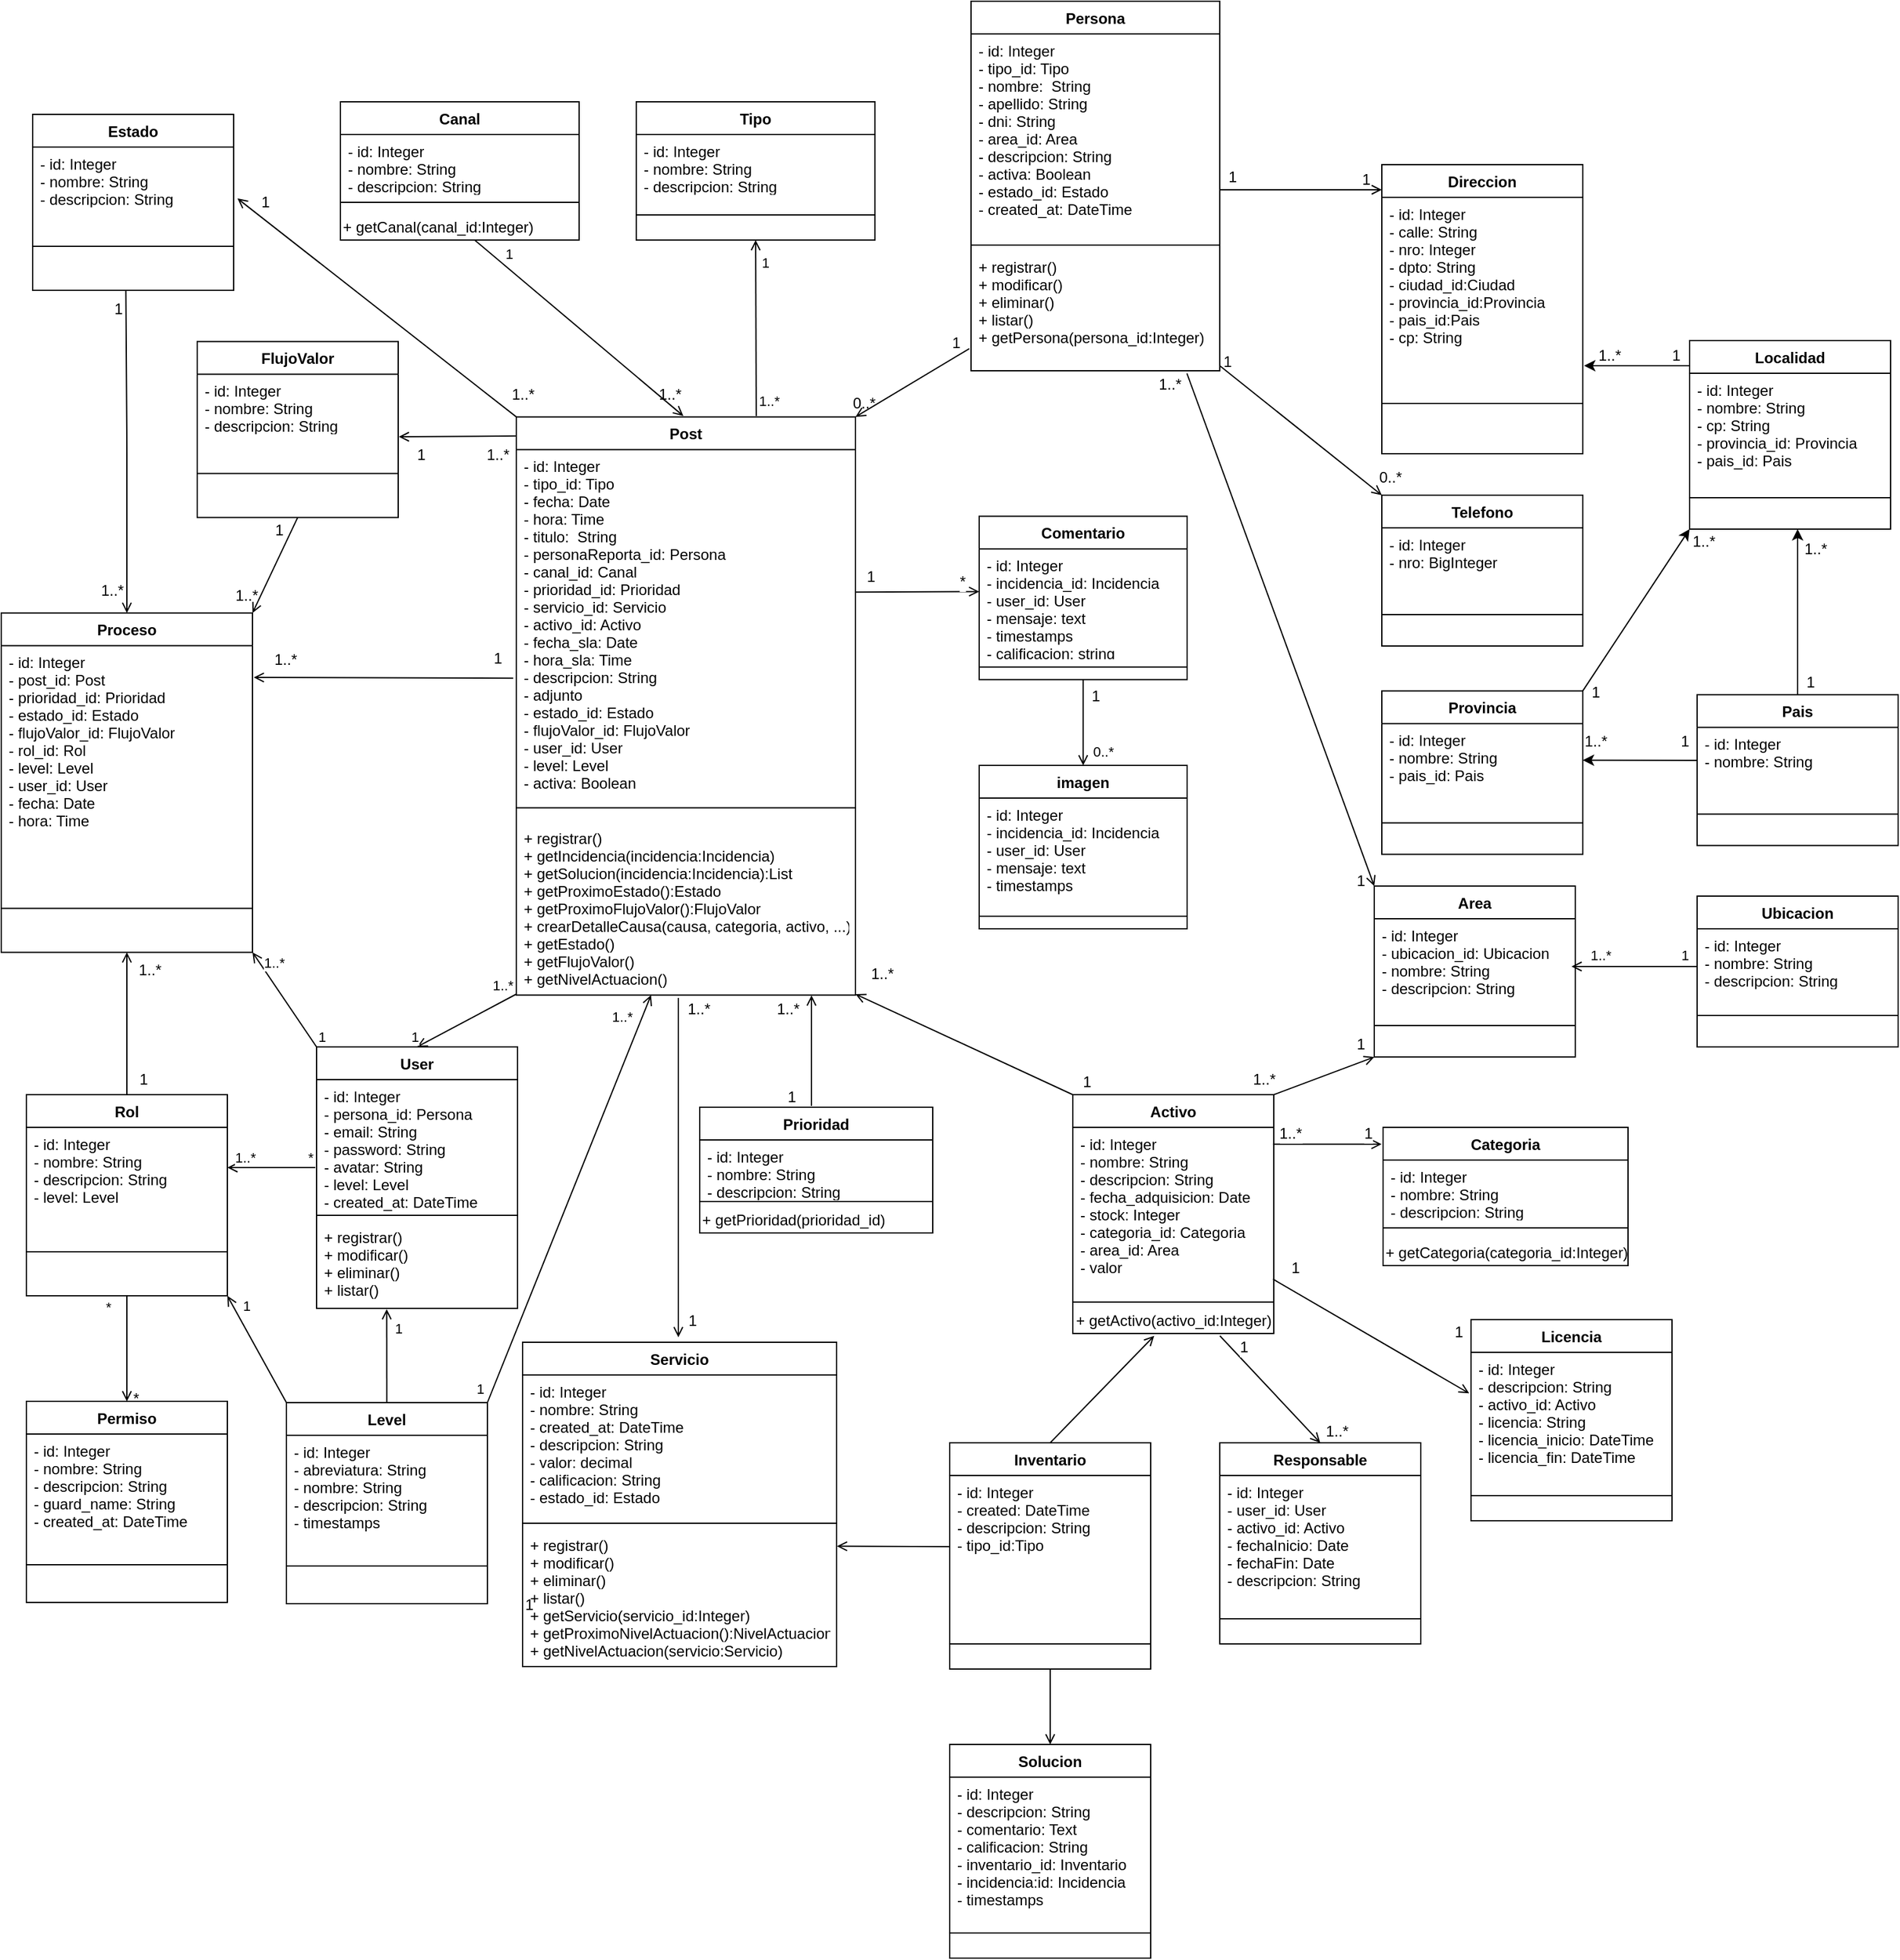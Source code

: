 <mxfile>
    <diagram id="J_rNDprV9xanQurE0vA5" name="DCD-01">
        <mxGraphModel dx="768" dy="5232" grid="1" gridSize="10" guides="1" tooltips="1" connect="1" arrows="1" fold="1" page="1" pageScale="1" pageWidth="827" pageHeight="1169" math="0" shadow="0">
            <root>
                <mxCell id="0"/>
                <mxCell id="1" parent="0"/>
                <mxCell id="97" style="edgeStyle=none;html=1;startArrow=none;startFill=0;endArrow=open;endFill=0;exitX=-0.009;exitY=0.664;exitDx=0;exitDy=0;exitPerimeter=0;" parent="1" source="LPq4KFlFzI5ye4v88Ysr-249" edge="1">
                    <mxGeometry relative="1" as="geometry">
                        <mxPoint x="446" y="-3217" as="sourcePoint"/>
                        <mxPoint x="211" y="-3212" as="targetPoint"/>
                    </mxGeometry>
                </mxCell>
                <mxCell id="268" style="edgeStyle=none;html=1;endArrow=open;endFill=0;" parent="1" edge="1">
                    <mxGeometry relative="1" as="geometry">
                        <mxPoint x="611" y="-3420" as="sourcePoint"/>
                        <mxPoint x="610.533" y="-3560" as="targetPoint"/>
                    </mxGeometry>
                </mxCell>
                <mxCell id="269" value="1" style="edgeLabel;html=1;align=center;verticalAlign=middle;resizable=0;points=[];" parent="268" vertex="1" connectable="0">
                    <mxGeometry x="0.684" y="-3" relative="1" as="geometry">
                        <mxPoint x="4" y="-4" as="offset"/>
                    </mxGeometry>
                </mxCell>
                <mxCell id="270" value="1..*" style="edgeLabel;html=1;align=center;verticalAlign=middle;resizable=0;points=[];" parent="268" vertex="1" connectable="0">
                    <mxGeometry x="-0.795" y="-1" relative="1" as="geometry">
                        <mxPoint x="9" y="2" as="offset"/>
                    </mxGeometry>
                </mxCell>
                <mxCell id="LPq4KFlFzI5ye4v88Ysr-248" value="Post" style="swimlane;fontStyle=1;align=center;verticalAlign=top;childLayout=stackLayout;horizontal=1;startSize=26;horizontalStack=0;resizeParent=1;resizeParentMax=0;resizeLast=0;collapsible=1;marginBottom=0;" parent="1" vertex="1">
                    <mxGeometry x="420" y="-3419.3" width="270" height="460" as="geometry"/>
                </mxCell>
                <mxCell id="LPq4KFlFzI5ye4v88Ysr-249" value="- id: Integer&#10;- tipo_id: Tipo&#10;- fecha: Date&#10;- hora: Time&#10;- titulo:  String&#10;- personaReporta_id: Persona&#10;- canal_id: Canal&#10;- prioridad_id: Prioridad&#10;- servicio_id: Servicio&#10;- activo_id: Activo&#10;- fecha_sla: Date&#10;- hora_sla: Time&#10;- descripcion: String&#10;- adjunto&#10;- estado_id: Estado&#10;- flujoValor_id: FlujoValor&#10;- user_id: User&#10;- level: Level&#10;- activa: Boolean&#10;&#10;&#10;." style="text;strokeColor=none;fillColor=none;align=left;verticalAlign=top;spacingLeft=4;spacingRight=4;overflow=hidden;rotatable=0;points=[[0,0.5],[1,0.5]];portConstraint=eastwest;" parent="LPq4KFlFzI5ye4v88Ysr-248" vertex="1">
                    <mxGeometry y="26" width="270" height="274" as="geometry"/>
                </mxCell>
                <mxCell id="LPq4KFlFzI5ye4v88Ysr-250" value="" style="line;strokeWidth=1;fillColor=none;align=left;verticalAlign=middle;spacingTop=-1;spacingLeft=3;spacingRight=3;rotatable=0;labelPosition=right;points=[];portConstraint=eastwest;" parent="LPq4KFlFzI5ye4v88Ysr-248" vertex="1">
                    <mxGeometry y="300" width="270" height="22" as="geometry"/>
                </mxCell>
                <mxCell id="LPq4KFlFzI5ye4v88Ysr-251" value="+ registrar()&#10;+ getIncidencia(incidencia:Incidencia)&#10;+ getSolucion(incidencia:Incidencia):List&#10;+ getProximoEstado():Estado&#10;+ getProximoFlujoValor():FlujoValor&#10;+ crearDetalleCausa(causa, categoria, activo, ...)&#10;+ getEstado()&#10;+ getFlujoValor()&#10;+ getNivelActuacion()" style="text;strokeColor=none;fillColor=none;align=left;verticalAlign=top;spacingLeft=4;spacingRight=4;overflow=hidden;rotatable=0;points=[[0,0.5],[1,0.5]];portConstraint=eastwest;" parent="LPq4KFlFzI5ye4v88Ysr-248" vertex="1">
                    <mxGeometry y="322" width="270" height="138" as="geometry"/>
                </mxCell>
                <mxCell id="LPq4KFlFzI5ye4v88Ysr-339" value="Persona" style="swimlane;fontStyle=1;align=center;verticalAlign=top;childLayout=stackLayout;horizontal=1;startSize=26;horizontalStack=0;resizeParent=1;resizeParentMax=0;resizeLast=0;collapsible=1;marginBottom=0;" parent="1" vertex="1">
                    <mxGeometry x="782" y="-3750" width="198" height="294" as="geometry"/>
                </mxCell>
                <mxCell id="LPq4KFlFzI5ye4v88Ysr-340" value="- id: Integer&#10;- tipo_id: Tipo&#10;- nombre:  String&#10;- apellido: String&#10;- dni: String&#10;- area_id: Area&#10;- descripcion: String&#10;- activa: Boolean&#10;- estado_id: Estado&#10;- created_at: DateTime&#10;" style="text;strokeColor=none;fillColor=none;align=left;verticalAlign=top;spacingLeft=4;spacingRight=4;overflow=hidden;rotatable=0;points=[[0,0.5],[1,0.5]];portConstraint=eastwest;" parent="LPq4KFlFzI5ye4v88Ysr-339" vertex="1">
                    <mxGeometry y="26" width="198" height="164" as="geometry"/>
                </mxCell>
                <mxCell id="LPq4KFlFzI5ye4v88Ysr-341" value="" style="line;strokeWidth=1;fillColor=none;align=left;verticalAlign=middle;spacingTop=-1;spacingLeft=3;spacingRight=3;rotatable=0;labelPosition=right;points=[];portConstraint=eastwest;" parent="LPq4KFlFzI5ye4v88Ysr-339" vertex="1">
                    <mxGeometry y="190" width="198" height="8" as="geometry"/>
                </mxCell>
                <mxCell id="LPq4KFlFzI5ye4v88Ysr-342" value="+ registrar()&#10;+ modificar()&#10;+ eliminar()&#10;+ listar()&#10;+ getPersona(persona_id:Integer)" style="text;strokeColor=none;fillColor=none;align=left;verticalAlign=top;spacingLeft=4;spacingRight=4;overflow=hidden;rotatable=0;points=[[0,0.5],[1,0.5]];portConstraint=eastwest;" parent="LPq4KFlFzI5ye4v88Ysr-339" vertex="1">
                    <mxGeometry y="198" width="198" height="96" as="geometry"/>
                </mxCell>
                <mxCell id="220" style="edgeStyle=none;html=1;entryX=1;entryY=1;entryDx=0;entryDy=0;exitX=0;exitY=0;exitDx=0;exitDy=0;endArrow=open;endFill=0;" parent="1" source="LPq4KFlFzI5ye4v88Ysr-344" target="43" edge="1">
                    <mxGeometry relative="1" as="geometry"/>
                </mxCell>
                <mxCell id="221" value="1..*" style="edgeLabel;html=1;align=center;verticalAlign=middle;resizable=0;points=[];" parent="220" vertex="1" connectable="0">
                    <mxGeometry x="0.78" y="-1" relative="1" as="geometry">
                        <mxPoint x="10" as="offset"/>
                    </mxGeometry>
                </mxCell>
                <mxCell id="222" value="1" style="edgeLabel;html=1;align=center;verticalAlign=middle;resizable=0;points=[];" parent="220" vertex="1" connectable="0">
                    <mxGeometry x="-0.786" relative="1" as="geometry">
                        <mxPoint x="9" as="offset"/>
                    </mxGeometry>
                </mxCell>
                <mxCell id="LPq4KFlFzI5ye4v88Ysr-344" value="User" style="swimlane;fontStyle=1;align=center;verticalAlign=top;childLayout=stackLayout;horizontal=1;startSize=26;horizontalStack=0;resizeParent=1;resizeParentMax=0;resizeLast=0;collapsible=1;marginBottom=0;" parent="1" vertex="1">
                    <mxGeometry x="260.997" y="-2917.996" width="160" height="208" as="geometry"/>
                </mxCell>
                <mxCell id="LPq4KFlFzI5ye4v88Ysr-345" value="- id: Integer&#10;- persona_id: Persona&#10;- email: String&#10;- password: String&#10;- avatar: String&#10;- level: Level&#10;- created_at: DateTime" style="text;strokeColor=none;fillColor=none;align=left;verticalAlign=top;spacingLeft=4;spacingRight=4;overflow=hidden;rotatable=0;points=[[0,0.5],[1,0.5]];portConstraint=eastwest;" parent="LPq4KFlFzI5ye4v88Ysr-344" vertex="1">
                    <mxGeometry y="26" width="160" height="104" as="geometry"/>
                </mxCell>
                <mxCell id="LPq4KFlFzI5ye4v88Ysr-346" value="" style="line;strokeWidth=1;fillColor=none;align=left;verticalAlign=middle;spacingTop=-1;spacingLeft=3;spacingRight=3;rotatable=0;labelPosition=right;points=[];portConstraint=eastwest;" parent="LPq4KFlFzI5ye4v88Ysr-344" vertex="1">
                    <mxGeometry y="130" width="160" height="8" as="geometry"/>
                </mxCell>
                <mxCell id="LPq4KFlFzI5ye4v88Ysr-347" value="+ registrar()&#10;+ modificar()&#10;+ eliminar()&#10;+ listar()" style="text;strokeColor=none;fillColor=none;align=left;verticalAlign=top;spacingLeft=4;spacingRight=4;overflow=hidden;rotatable=0;points=[[0,0.5],[1,0.5]];portConstraint=eastwest;" parent="LPq4KFlFzI5ye4v88Ysr-344" vertex="1">
                    <mxGeometry y="138" width="160" height="70" as="geometry"/>
                </mxCell>
                <mxCell id="LPq4KFlFzI5ye4v88Ysr-348" value="Direccion" style="swimlane;fontStyle=1;align=center;verticalAlign=top;childLayout=stackLayout;horizontal=1;startSize=26;horizontalStack=0;resizeParent=1;resizeParentMax=0;resizeLast=0;collapsible=1;marginBottom=0;" parent="1" vertex="1">
                    <mxGeometry x="1109" y="-3620" width="160" height="230" as="geometry"/>
                </mxCell>
                <mxCell id="LPq4KFlFzI5ye4v88Ysr-349" value="- id: Integer&#10;- calle: String&#10;- nro: Integer&#10;- dpto: String&#10;- ciudad_id:Ciudad&#10;- provincia_id:Provincia&#10;- pais_id:Pais&#10;- cp: String&#10;" style="text;strokeColor=none;fillColor=none;align=left;verticalAlign=top;spacingLeft=4;spacingRight=4;overflow=hidden;rotatable=0;points=[[0,0.5],[1,0.5]];portConstraint=eastwest;" parent="LPq4KFlFzI5ye4v88Ysr-348" vertex="1">
                    <mxGeometry y="26" width="160" height="124" as="geometry"/>
                </mxCell>
                <mxCell id="LPq4KFlFzI5ye4v88Ysr-350" value="" style="line;strokeWidth=1;fillColor=none;align=left;verticalAlign=middle;spacingTop=-1;spacingLeft=3;spacingRight=3;rotatable=0;labelPosition=right;points=[];portConstraint=eastwest;" parent="LPq4KFlFzI5ye4v88Ysr-348" vertex="1">
                    <mxGeometry y="150" width="160" height="80" as="geometry"/>
                </mxCell>
                <mxCell id="LPq4KFlFzI5ye4v88Ysr-351" value="Telefono" style="swimlane;fontStyle=1;align=center;verticalAlign=top;childLayout=stackLayout;horizontal=1;startSize=26;horizontalStack=0;resizeParent=1;resizeParentMax=0;resizeLast=0;collapsible=1;marginBottom=0;" parent="1" vertex="1">
                    <mxGeometry x="1109" y="-3357" width="160" height="120" as="geometry"/>
                </mxCell>
                <mxCell id="LPq4KFlFzI5ye4v88Ysr-352" value="- id: Integer&#10;- nro: BigInteger&#10;" style="text;strokeColor=none;fillColor=none;align=left;verticalAlign=top;spacingLeft=4;spacingRight=4;overflow=hidden;rotatable=0;points=[[0,0.5],[1,0.5]];portConstraint=eastwest;" parent="LPq4KFlFzI5ye4v88Ysr-351" vertex="1">
                    <mxGeometry y="26" width="160" height="44" as="geometry"/>
                </mxCell>
                <mxCell id="LPq4KFlFzI5ye4v88Ysr-353" value="" style="line;strokeWidth=1;fillColor=none;align=left;verticalAlign=middle;spacingTop=-1;spacingLeft=3;spacingRight=3;rotatable=0;labelPosition=right;points=[];portConstraint=eastwest;" parent="LPq4KFlFzI5ye4v88Ysr-351" vertex="1">
                    <mxGeometry y="70" width="160" height="50" as="geometry"/>
                </mxCell>
                <mxCell id="LPq4KFlFzI5ye4v88Ysr-354" value="" style="endArrow=open;html=1;rounded=0;align=center;verticalAlign=top;endFill=0;labelBackgroundColor=none;" parent="1" edge="1">
                    <mxGeometry relative="1" as="geometry">
                        <mxPoint x="980" y="-3600" as="sourcePoint"/>
                        <mxPoint x="1109" y="-3600" as="targetPoint"/>
                    </mxGeometry>
                </mxCell>
                <mxCell id="LPq4KFlFzI5ye4v88Ysr-355" value="1" style="resizable=0;html=1;align=left;verticalAlign=top;labelBackgroundColor=none;" parent="LPq4KFlFzI5ye4v88Ysr-354" connectable="0" vertex="1">
                    <mxGeometry x="-1" relative="1" as="geometry">
                        <mxPoint x="5" y="-24" as="offset"/>
                    </mxGeometry>
                </mxCell>
                <mxCell id="LPq4KFlFzI5ye4v88Ysr-356" value="1" style="resizable=0;html=1;align=right;verticalAlign=bottom;labelBackgroundColor=none;" parent="LPq4KFlFzI5ye4v88Ysr-354" connectable="0" vertex="1">
                    <mxGeometry x="1" relative="1" as="geometry">
                        <mxPoint x="-9" as="offset"/>
                    </mxGeometry>
                </mxCell>
                <mxCell id="LPq4KFlFzI5ye4v88Ysr-357" style="edgeStyle=none;html=1;endArrow=open;endFill=0;entryX=0;entryY=0;entryDx=0;entryDy=0;" parent="1" target="LPq4KFlFzI5ye4v88Ysr-351" edge="1">
                    <mxGeometry relative="1" as="geometry">
                        <mxPoint x="1106.997" y="-3203.296" as="targetPoint"/>
                        <mxPoint x="980" y="-3460" as="sourcePoint"/>
                    </mxGeometry>
                </mxCell>
                <mxCell id="LPq4KFlFzI5ye4v88Ysr-358" value="0..*" style="resizable=0;html=1;align=right;verticalAlign=bottom;labelBackgroundColor=none;" parent="1" connectable="0" vertex="1">
                    <mxGeometry x="1229.997" y="-3508.296" as="geometry">
                        <mxPoint x="-104" y="146" as="offset"/>
                    </mxGeometry>
                </mxCell>
                <mxCell id="LPq4KFlFzI5ye4v88Ysr-359" value="1" style="resizable=0;html=1;align=left;verticalAlign=top;labelBackgroundColor=none;" parent="1" connectable="0" vertex="1">
                    <mxGeometry x="980.997" y="-3477" as="geometry"/>
                </mxCell>
                <mxCell id="2" value="" style="edgeStyle=none;html=1;endArrow=none;endFill=0;exitX=1;exitY=0;exitDx=0;exitDy=0;entryX=-0.007;entryY=0.817;entryDx=0;entryDy=0;entryPerimeter=0;startArrow=open;startFill=0;" parent="1" source="LPq4KFlFzI5ye4v88Ysr-248" target="LPq4KFlFzI5ye4v88Ysr-342" edge="1">
                    <mxGeometry relative="1" as="geometry">
                        <mxPoint x="690" y="-3397" as="sourcePoint"/>
                        <mxPoint x="777" y="-3397" as="targetPoint"/>
                    </mxGeometry>
                </mxCell>
                <mxCell id="3" value="0..*" style="resizable=0;html=1;align=left;verticalAlign=top;labelBackgroundColor=none;" parent="1" connectable="0" vertex="1">
                    <mxGeometry x="989.997" y="-3432.3" as="geometry">
                        <mxPoint x="-304" y="-12" as="offset"/>
                    </mxGeometry>
                </mxCell>
                <mxCell id="4" value="1" style="resizable=0;html=1;align=left;verticalAlign=top;labelBackgroundColor=none;" parent="1" connectable="0" vertex="1">
                    <mxGeometry x="1068.997" y="-3480" as="geometry">
                        <mxPoint x="-304" y="-12" as="offset"/>
                    </mxGeometry>
                </mxCell>
                <mxCell id="48" style="edgeStyle=none;html=1;endArrow=open;endFill=0;" parent="1" source="141" edge="1">
                    <mxGeometry relative="1" as="geometry">
                        <mxPoint x="553" y="-3540" as="sourcePoint"/>
                        <mxPoint x="553" y="-3420" as="targetPoint"/>
                    </mxGeometry>
                </mxCell>
                <mxCell id="5" value="Canal" style="swimlane;fontStyle=1;align=center;verticalAlign=top;childLayout=stackLayout;horizontal=1;startSize=26;horizontalStack=0;resizeParent=1;resizeParentMax=0;resizeLast=0;collapsible=1;marginBottom=0;" parent="1" vertex="1">
                    <mxGeometry x="280" y="-3670" width="190" height="110" as="geometry"/>
                </mxCell>
                <mxCell id="6" value="- id: Integer&#10;- nombre: String&#10;- descripcion: String" style="text;strokeColor=none;fillColor=none;align=left;verticalAlign=top;spacingLeft=4;spacingRight=4;overflow=hidden;rotatable=0;points=[[0,0.5],[1,0.5]];portConstraint=eastwest;" parent="5" vertex="1">
                    <mxGeometry y="26" width="190" height="44" as="geometry"/>
                </mxCell>
                <mxCell id="7" value="" style="line;strokeWidth=1;fillColor=none;align=left;verticalAlign=middle;spacingTop=-1;spacingLeft=3;spacingRight=3;rotatable=0;labelPosition=right;points=[];portConstraint=eastwest;" parent="5" vertex="1">
                    <mxGeometry y="70" width="190" height="20" as="geometry"/>
                </mxCell>
                <mxCell id="141" value="&lt;span&gt;+ getCanal(canal_id:Integer)&lt;/span&gt;" style="text;html=1;align=left;verticalAlign=middle;resizable=0;points=[];autosize=1;strokeColor=none;fillColor=none;" parent="5" vertex="1">
                    <mxGeometry y="90" width="190" height="20" as="geometry"/>
                </mxCell>
                <mxCell id="9" value="Servicio" style="swimlane;fontStyle=1;align=center;verticalAlign=top;childLayout=stackLayout;horizontal=1;startSize=26;horizontalStack=0;resizeParent=1;resizeParentMax=0;resizeLast=0;collapsible=1;marginBottom=0;" parent="1" vertex="1">
                    <mxGeometry x="425" y="-2683" width="250" height="258" as="geometry"/>
                </mxCell>
                <mxCell id="10" value="- id: Integer&#10;- nombre: String&#10;- created_at: DateTime&#10;- descripcion: String&#10;- valor: decimal&#10;- calificacion: String&#10;- estado_id: Estado&#10;" style="text;strokeColor=none;fillColor=none;align=left;verticalAlign=top;spacingLeft=4;spacingRight=4;overflow=hidden;rotatable=0;points=[[0,0.5],[1,0.5]];portConstraint=eastwest;" parent="9" vertex="1">
                    <mxGeometry y="26" width="250" height="114" as="geometry"/>
                </mxCell>
                <mxCell id="11" value="" style="line;strokeWidth=1;fillColor=none;align=left;verticalAlign=middle;spacingTop=-1;spacingLeft=3;spacingRight=3;rotatable=0;labelPosition=right;points=[];portConstraint=eastwest;" parent="9" vertex="1">
                    <mxGeometry y="140" width="250" height="8" as="geometry"/>
                </mxCell>
                <mxCell id="12" value="+ registrar()&#10;+ modificar()&#10;+ eliminar()&#10;+ listar()&#10;+ getServicio(servicio_id:Integer)&#10;+ getProximoNivelActuacion():NivelActuacion&#10;+ getNivelActuacion(servicio:Servicio)" style="text;strokeColor=none;fillColor=none;align=left;verticalAlign=top;spacingLeft=4;spacingRight=4;overflow=hidden;rotatable=0;points=[[0,0.5],[1,0.5]];portConstraint=eastwest;" parent="9" vertex="1">
                    <mxGeometry y="148" width="250" height="110" as="geometry"/>
                </mxCell>
                <mxCell id="54" style="edgeStyle=none;html=1;endArrow=open;endFill=0;" parent="1" edge="1">
                    <mxGeometry relative="1" as="geometry">
                        <mxPoint x="655" y="-2871" as="sourcePoint"/>
                        <mxPoint x="655" y="-2959" as="targetPoint"/>
                    </mxGeometry>
                </mxCell>
                <mxCell id="13" value="Prioridad" style="swimlane;fontStyle=1;align=center;verticalAlign=top;childLayout=stackLayout;horizontal=1;startSize=26;horizontalStack=0;resizeParent=1;resizeParentMax=0;resizeLast=0;collapsible=1;marginBottom=0;" parent="1" vertex="1">
                    <mxGeometry x="566" y="-2870" width="185.5" height="100" as="geometry"/>
                </mxCell>
                <mxCell id="14" value="- id: Integer&#10;- nombre: String&#10;- descripcion: String" style="text;strokeColor=none;fillColor=none;align=left;verticalAlign=top;spacingLeft=4;spacingRight=4;overflow=hidden;rotatable=0;points=[[0,0.5],[1,0.5]];portConstraint=eastwest;" parent="13" vertex="1">
                    <mxGeometry y="26" width="185.5" height="44" as="geometry"/>
                </mxCell>
                <mxCell id="15" value="" style="line;strokeWidth=1;fillColor=none;align=left;verticalAlign=middle;spacingTop=-1;spacingLeft=3;spacingRight=3;rotatable=0;labelPosition=right;points=[];portConstraint=eastwest;" parent="13" vertex="1">
                    <mxGeometry y="70" width="185.5" height="10" as="geometry"/>
                </mxCell>
                <mxCell id="144" value="&lt;span&gt;+ getPrioridad(prioridad_id)&lt;/span&gt;" style="text;html=1;align=left;verticalAlign=middle;resizable=0;points=[];autosize=1;strokeColor=none;fillColor=none;" parent="13" vertex="1">
                    <mxGeometry y="80" width="185.5" height="20" as="geometry"/>
                </mxCell>
                <mxCell id="110" style="edgeStyle=none;html=1;startArrow=none;startFill=0;endArrow=open;endFill=0;exitX=0.5;exitY=0;exitDx=0;exitDy=0;" parent="1" source="22" target="45" edge="1">
                    <mxGeometry relative="1" as="geometry">
                        <mxPoint x="114" y="-2930" as="sourcePoint"/>
                        <mxPoint x="113.997" y="-3123.296" as="targetPoint"/>
                    </mxGeometry>
                </mxCell>
                <mxCell id="218" value="*" style="edgeStyle=none;html=1;startArrow=none;startFill=0;endArrow=open;endFill=0;exitX=0.5;exitY=1;exitDx=0;exitDy=0;" parent="1" source="22" edge="1">
                    <mxGeometry x="-0.771" y="-15" relative="1" as="geometry">
                        <mxPoint x="110" y="-2730" as="sourcePoint"/>
                        <mxPoint x="110" y="-2636" as="targetPoint"/>
                        <mxPoint y="-1" as="offset"/>
                    </mxGeometry>
                </mxCell>
                <mxCell id="219" value="*" style="edgeLabel;html=1;align=center;verticalAlign=middle;resizable=0;points=[];fontSize=12;" parent="218" vertex="1" connectable="0">
                    <mxGeometry x="0.39" y="3" relative="1" as="geometry">
                        <mxPoint x="4" y="23" as="offset"/>
                    </mxGeometry>
                </mxCell>
                <mxCell id="22" value="Rol" style="swimlane;fontStyle=1;align=center;verticalAlign=top;childLayout=stackLayout;horizontal=1;startSize=26;horizontalStack=0;resizeParent=1;resizeParentMax=0;resizeLast=0;collapsible=1;marginBottom=0;" parent="1" vertex="1">
                    <mxGeometry x="29.997" y="-2879.996" width="160" height="160" as="geometry"/>
                </mxCell>
                <mxCell id="23" value="- id: Integer&#10;- nombre: String&#10;- descripcion: String&#10;- level: Level" style="text;strokeColor=none;fillColor=none;align=left;verticalAlign=top;spacingLeft=4;spacingRight=4;overflow=hidden;rotatable=0;points=[[0,0.5],[1,0.5]];portConstraint=eastwest;" parent="22" vertex="1">
                    <mxGeometry y="26" width="160" height="64" as="geometry"/>
                </mxCell>
                <mxCell id="24" value="" style="line;strokeWidth=1;fillColor=none;align=left;verticalAlign=middle;spacingTop=-1;spacingLeft=3;spacingRight=3;rotatable=0;labelPosition=right;points=[];portConstraint=eastwest;" parent="22" vertex="1">
                    <mxGeometry y="90" width="160" height="70" as="geometry"/>
                </mxCell>
                <mxCell id="104" style="edgeStyle=none;html=1;startArrow=none;startFill=0;endArrow=open;endFill=0;entryX=0.5;entryY=0;entryDx=0;entryDy=0;" parent="1" target="43" edge="1">
                    <mxGeometry relative="1" as="geometry">
                        <mxPoint x="109.196" y="-3519.996" as="sourcePoint"/>
                        <mxPoint x="106.259" y="-3263.3" as="targetPoint"/>
                        <Array as="points">
                            <mxPoint x="110" y="-3400"/>
                        </Array>
                    </mxGeometry>
                </mxCell>
                <mxCell id="25" value="Estado" style="swimlane;fontStyle=1;align=center;verticalAlign=top;childLayout=stackLayout;horizontal=1;startSize=26;horizontalStack=0;resizeParent=1;resizeParentMax=0;resizeLast=0;collapsible=1;marginBottom=0;" parent="1" vertex="1">
                    <mxGeometry x="34.997" y="-3659.996" width="160" height="140" as="geometry"/>
                </mxCell>
                <mxCell id="26" value="- id: Integer&#10;- nombre: String&#10;- descripcion: String" style="text;strokeColor=none;fillColor=none;align=left;verticalAlign=top;spacingLeft=4;spacingRight=4;overflow=hidden;rotatable=0;points=[[0,0.5],[1,0.5]];portConstraint=eastwest;" parent="25" vertex="1">
                    <mxGeometry y="26" width="160" height="44" as="geometry"/>
                </mxCell>
                <mxCell id="27" value="" style="line;strokeWidth=1;fillColor=none;align=left;verticalAlign=middle;spacingTop=-1;spacingLeft=3;spacingRight=3;rotatable=0;labelPosition=right;points=[];portConstraint=eastwest;" parent="25" vertex="1">
                    <mxGeometry y="70" width="160" height="70" as="geometry"/>
                </mxCell>
                <mxCell id="103" style="edgeStyle=none;html=1;entryX=1;entryY=0;entryDx=0;entryDy=0;startArrow=none;startFill=0;endArrow=open;endFill=0;exitX=0.5;exitY=1;exitDx=0;exitDy=0;" parent="1" source="28" target="43" edge="1">
                    <mxGeometry relative="1" as="geometry">
                        <mxPoint x="290" y="-3339" as="sourcePoint"/>
                    </mxGeometry>
                </mxCell>
                <mxCell id="28" value="FlujoValor" style="swimlane;fontStyle=1;align=center;verticalAlign=top;childLayout=stackLayout;horizontal=1;startSize=26;horizontalStack=0;resizeParent=1;resizeParentMax=0;resizeLast=0;collapsible=1;marginBottom=0;" parent="1" vertex="1">
                    <mxGeometry x="165.997" y="-3479.296" width="160" height="140" as="geometry"/>
                </mxCell>
                <mxCell id="29" value="- id: Integer&#10;- nombre: String&#10;- descripcion: String" style="text;strokeColor=none;fillColor=none;align=left;verticalAlign=top;spacingLeft=4;spacingRight=4;overflow=hidden;rotatable=0;points=[[0,0.5],[1,0.5]];portConstraint=eastwest;" parent="28" vertex="1">
                    <mxGeometry y="26" width="160" height="44" as="geometry"/>
                </mxCell>
                <mxCell id="30" value="" style="line;strokeWidth=1;fillColor=none;align=left;verticalAlign=middle;spacingTop=-1;spacingLeft=3;spacingRight=3;rotatable=0;labelPosition=right;points=[];portConstraint=eastwest;" parent="28" vertex="1">
                    <mxGeometry y="70" width="160" height="70" as="geometry"/>
                </mxCell>
                <mxCell id="43" value="Proceso" style="swimlane;fontStyle=1;align=center;verticalAlign=top;childLayout=stackLayout;horizontal=1;startSize=26;horizontalStack=0;resizeParent=1;resizeParentMax=0;resizeLast=0;collapsible=1;marginBottom=0;" parent="1" vertex="1">
                    <mxGeometry x="10" y="-3263.3" width="200" height="270" as="geometry"/>
                </mxCell>
                <mxCell id="44" value="- id: Integer&#10;- post_id: Post&#10;- prioridad_id: Prioridad&#10;- estado_id: Estado&#10;- flujoValor_id: FlujoValor&#10;- rol_id: Rol&#10;- level: Level&#10;- user_id: User&#10;- fecha: Date&#10;- hora: Time&#10;" style="text;strokeColor=none;fillColor=none;align=left;verticalAlign=top;spacingLeft=4;spacingRight=4;overflow=hidden;rotatable=0;points=[[0,0.5],[1,0.5]];portConstraint=eastwest;" parent="43" vertex="1">
                    <mxGeometry y="26" width="200" height="174" as="geometry"/>
                </mxCell>
                <mxCell id="45" value="" style="line;strokeWidth=1;fillColor=none;align=left;verticalAlign=middle;spacingTop=-1;spacingLeft=3;spacingRight=3;rotatable=0;labelPosition=right;points=[];portConstraint=eastwest;" parent="43" vertex="1">
                    <mxGeometry y="200" width="200" height="70" as="geometry"/>
                </mxCell>
                <mxCell id="50" value="1" style="edgeLabel;html=1;align=center;verticalAlign=middle;resizable=0;points=[];" parent="1" vertex="1" connectable="0">
                    <mxGeometry x="413" y="-3542.001" as="geometry">
                        <mxPoint x="1" y="-7" as="offset"/>
                    </mxGeometry>
                </mxCell>
                <mxCell id="51" value="1..*" style="text;html=1;align=center;verticalAlign=middle;resizable=0;points=[];autosize=1;strokeColor=none;fillColor=none;" parent="1" vertex="1">
                    <mxGeometry x="527" y="-3447" width="30" height="20" as="geometry"/>
                </mxCell>
                <mxCell id="56" value="1..*" style="text;html=1;align=center;verticalAlign=middle;resizable=0;points=[];autosize=1;strokeColor=none;fillColor=none;" parent="1" vertex="1">
                    <mxGeometry x="621" y="-2957.7" width="30" height="20" as="geometry"/>
                </mxCell>
                <mxCell id="60" value="1" style="text;html=1;align=center;verticalAlign=middle;resizable=0;points=[];autosize=1;strokeColor=none;fillColor=none;" parent="1" vertex="1">
                    <mxGeometry x="629" y="-2888" width="20" height="20" as="geometry"/>
                </mxCell>
                <mxCell id="75" value="1" style="text;html=1;align=center;verticalAlign=middle;resizable=0;points=[];autosize=1;strokeColor=none;fillColor=none;" parent="1" vertex="1">
                    <mxGeometry x="420" y="-2484" width="20" height="20" as="geometry"/>
                </mxCell>
                <mxCell id="85" style="edgeStyle=none;html=1;startArrow=none;startFill=0;endArrow=open;endFill=0;exitX=-0.002;exitY=0.033;exitDx=0;exitDy=0;exitPerimeter=0;entryX=1.003;entryY=1.133;entryDx=0;entryDy=0;entryPerimeter=0;" parent="1" source="LPq4KFlFzI5ye4v88Ysr-248" target="29" edge="1">
                    <mxGeometry relative="1" as="geometry">
                        <mxPoint x="460" y="-3402" as="sourcePoint"/>
                        <mxPoint x="330" y="-3402" as="targetPoint"/>
                    </mxGeometry>
                </mxCell>
                <mxCell id="86" value="1" style="text;html=1;align=center;verticalAlign=middle;resizable=0;points=[];autosize=1;strokeColor=none;fillColor=none;" parent="1" vertex="1">
                    <mxGeometry x="334" y="-3399.3" width="20" height="20" as="geometry"/>
                </mxCell>
                <mxCell id="89" value="1..*" style="text;html=1;align=center;verticalAlign=middle;resizable=0;points=[];autosize=1;strokeColor=none;fillColor=none;" parent="1" vertex="1">
                    <mxGeometry x="390" y="-3399.3" width="30" height="20" as="geometry"/>
                </mxCell>
                <mxCell id="91" style="edgeStyle=none;html=1;entryX=1.019;entryY=0.93;entryDx=0;entryDy=0;entryPerimeter=0;startArrow=none;startFill=0;endArrow=open;endFill=0;exitX=0;exitY=0;exitDx=0;exitDy=0;" parent="1" source="LPq4KFlFzI5ye4v88Ysr-248" target="26" edge="1">
                    <mxGeometry relative="1" as="geometry"/>
                </mxCell>
                <mxCell id="92" value="1" style="text;html=1;align=center;verticalAlign=middle;resizable=0;points=[];autosize=1;strokeColor=none;fillColor=none;" parent="1" vertex="1">
                    <mxGeometry x="210" y="-3600" width="20" height="20" as="geometry"/>
                </mxCell>
                <mxCell id="93" value="1..*" style="text;html=1;align=center;verticalAlign=middle;resizable=0;points=[];autosize=1;strokeColor=none;fillColor=none;" parent="1" vertex="1">
                    <mxGeometry x="410" y="-3447" width="30" height="20" as="geometry"/>
                </mxCell>
                <mxCell id="95" value="1" style="text;html=1;align=center;verticalAlign=middle;resizable=0;points=[];autosize=1;strokeColor=none;fillColor=none;" parent="1" vertex="1">
                    <mxGeometry x="113" y="-2902" width="20" height="20" as="geometry"/>
                </mxCell>
                <mxCell id="98" value="1..*" style="text;html=1;align=center;verticalAlign=middle;resizable=0;points=[];autosize=1;strokeColor=none;fillColor=none;" parent="1" vertex="1">
                    <mxGeometry x="221" y="-3236" width="30" height="20" as="geometry"/>
                </mxCell>
                <mxCell id="101" value="1" style="text;html=1;align=center;verticalAlign=middle;resizable=0;points=[];autosize=1;strokeColor=none;fillColor=none;" parent="1" vertex="1">
                    <mxGeometry x="395" y="-3237" width="20" height="20" as="geometry"/>
                </mxCell>
                <mxCell id="105" value="1" style="text;html=1;align=center;verticalAlign=middle;resizable=0;points=[];autosize=1;strokeColor=none;fillColor=none;" parent="1" vertex="1">
                    <mxGeometry x="221" y="-3339.3" width="20" height="20" as="geometry"/>
                </mxCell>
                <mxCell id="106" value="1..*" style="text;html=1;align=center;verticalAlign=middle;resizable=0;points=[];autosize=1;strokeColor=none;fillColor=none;" parent="1" vertex="1">
                    <mxGeometry x="190" y="-3287" width="30" height="20" as="geometry"/>
                </mxCell>
                <mxCell id="107" value="1" style="text;html=1;align=center;verticalAlign=middle;resizable=0;points=[];autosize=1;strokeColor=none;fillColor=none;" parent="1" vertex="1">
                    <mxGeometry x="93" y="-3515" width="20" height="20" as="geometry"/>
                </mxCell>
                <mxCell id="109" value="1..*" style="text;html=1;align=center;verticalAlign=middle;resizable=0;points=[];autosize=1;strokeColor=none;fillColor=none;" parent="1" vertex="1">
                    <mxGeometry x="83" y="-3291" width="30" height="20" as="geometry"/>
                </mxCell>
                <mxCell id="111" value="1..*" style="text;html=1;align=center;verticalAlign=middle;resizable=0;points=[];autosize=1;strokeColor=none;fillColor=none;" parent="1" vertex="1">
                    <mxGeometry x="113" y="-2989" width="30" height="20" as="geometry"/>
                </mxCell>
                <mxCell id="6-9yLFAoSSbjaqC_djPv-158" value="Activo" style="swimlane;fontStyle=1;align=center;verticalAlign=top;childLayout=stackLayout;horizontal=1;startSize=26;horizontalStack=0;resizeParent=1;resizeParentMax=0;resizeLast=0;collapsible=1;marginBottom=0;" parent="1" vertex="1">
                    <mxGeometry x="862.997" y="-2879.996" width="160" height="190" as="geometry"/>
                </mxCell>
                <mxCell id="6-9yLFAoSSbjaqC_djPv-159" value="- id: Integer&#10;- nombre: String&#10;- descripcion: String&#10;- fecha_adquisicion: Date&#10;- stock: Integer&#10;- categoria_id: Categoria&#10;- area_id: Area&#10;- valor&#10;" style="text;strokeColor=none;fillColor=none;align=left;verticalAlign=top;spacingLeft=4;spacingRight=4;overflow=hidden;rotatable=0;points=[[0,0.5],[1,0.5]];portConstraint=eastwest;" parent="6-9yLFAoSSbjaqC_djPv-158" vertex="1">
                    <mxGeometry y="26" width="160" height="134" as="geometry"/>
                </mxCell>
                <mxCell id="6-9yLFAoSSbjaqC_djPv-160" value="" style="line;strokeWidth=1;fillColor=none;align=left;verticalAlign=middle;spacingTop=-1;spacingLeft=3;spacingRight=3;rotatable=0;labelPosition=right;points=[];portConstraint=eastwest;" parent="6-9yLFAoSSbjaqC_djPv-158" vertex="1">
                    <mxGeometry y="160" width="160" height="10" as="geometry"/>
                </mxCell>
                <mxCell id="6-9yLFAoSSbjaqC_djPv-161" value="" style="edgeStyle=none;html=1;" parent="6-9yLFAoSSbjaqC_djPv-158" source="6-9yLFAoSSbjaqC_djPv-162" target="6-9yLFAoSSbjaqC_djPv-160" edge="1">
                    <mxGeometry relative="1" as="geometry"/>
                </mxCell>
                <mxCell id="6-9yLFAoSSbjaqC_djPv-162" value="&lt;span style=&quot;text-align: left&quot;&gt;+ getActivo(activo_id:Integer)&lt;/span&gt;" style="text;html=1;align=center;verticalAlign=middle;resizable=0;points=[];autosize=1;strokeColor=none;fillColor=none;" parent="6-9yLFAoSSbjaqC_djPv-158" vertex="1">
                    <mxGeometry y="170" width="160" height="20" as="geometry"/>
                </mxCell>
                <mxCell id="6-9yLFAoSSbjaqC_djPv-163" style="edgeStyle=none;html=1;startArrow=open;startFill=0;endArrow=none;endFill=0;exitX=-0.006;exitY=0.122;exitDx=0;exitDy=0;exitPerimeter=0;entryX=0.996;entryY=0.1;entryDx=0;entryDy=0;entryPerimeter=0;" parent="1" source="6-9yLFAoSSbjaqC_djPv-164" target="6-9yLFAoSSbjaqC_djPv-159" edge="1">
                    <mxGeometry relative="1" as="geometry">
                        <mxPoint x="1247" y="-2629" as="sourcePoint"/>
                        <mxPoint x="1030" y="-2841" as="targetPoint"/>
                    </mxGeometry>
                </mxCell>
                <mxCell id="250" value="1" style="edgeLabel;html=1;align=center;verticalAlign=middle;resizable=0;points=[];fontSize=12;" parent="6-9yLFAoSSbjaqC_djPv-163" vertex="1" connectable="0">
                    <mxGeometry x="-0.615" y="-4" relative="1" as="geometry">
                        <mxPoint x="5" y="-5" as="offset"/>
                    </mxGeometry>
                </mxCell>
                <mxCell id="261" value="1..*" style="edgeLabel;html=1;align=center;verticalAlign=middle;resizable=0;points=[];fontSize=12;" parent="6-9yLFAoSSbjaqC_djPv-163" vertex="1" connectable="0">
                    <mxGeometry x="0.574" y="1" relative="1" as="geometry">
                        <mxPoint x="-5" y="-10" as="offset"/>
                    </mxGeometry>
                </mxCell>
                <mxCell id="6-9yLFAoSSbjaqC_djPv-164" value="Categoria" style="swimlane;fontStyle=1;align=center;verticalAlign=top;childLayout=stackLayout;horizontal=1;startSize=26;horizontalStack=0;resizeParent=1;resizeParentMax=0;resizeLast=0;collapsible=1;marginBottom=0;" parent="1" vertex="1">
                    <mxGeometry x="1110" y="-2854" width="195" height="110" as="geometry"/>
                </mxCell>
                <mxCell id="6-9yLFAoSSbjaqC_djPv-165" value="- id: Integer&#10;- nombre: String&#10;- descripcion: String" style="text;strokeColor=none;fillColor=none;align=left;verticalAlign=top;spacingLeft=4;spacingRight=4;overflow=hidden;rotatable=0;points=[[0,0.5],[1,0.5]];portConstraint=eastwest;" parent="6-9yLFAoSSbjaqC_djPv-164" vertex="1">
                    <mxGeometry y="26" width="195" height="44" as="geometry"/>
                </mxCell>
                <mxCell id="6-9yLFAoSSbjaqC_djPv-166" value="" style="line;strokeWidth=1;fillColor=none;align=left;verticalAlign=middle;spacingTop=-1;spacingLeft=3;spacingRight=3;rotatable=0;labelPosition=right;points=[];portConstraint=eastwest;" parent="6-9yLFAoSSbjaqC_djPv-164" vertex="1">
                    <mxGeometry y="70" width="195" height="20" as="geometry"/>
                </mxCell>
                <mxCell id="6-9yLFAoSSbjaqC_djPv-167" value="&lt;span style=&quot;text-align: left&quot;&gt;+ getCategoria(categoria_id:Integer)&lt;/span&gt;" style="text;html=1;align=center;verticalAlign=middle;resizable=0;points=[];autosize=1;strokeColor=none;fillColor=none;" parent="6-9yLFAoSSbjaqC_djPv-164" vertex="1">
                    <mxGeometry y="90" width="195" height="20" as="geometry"/>
                </mxCell>
                <mxCell id="258" style="edgeStyle=none;html=1;fontSize=12;endArrow=open;endFill=0;entryX=0.405;entryY=1.094;entryDx=0;entryDy=0;entryPerimeter=0;exitX=0.5;exitY=0;exitDx=0;exitDy=0;" parent="1" source="6-9yLFAoSSbjaqC_djPv-175" target="6-9yLFAoSSbjaqC_djPv-162" edge="1">
                    <mxGeometry relative="1" as="geometry">
                        <mxPoint x="845" y="-2610" as="sourcePoint"/>
                        <mxPoint x="900" y="-2680" as="targetPoint"/>
                    </mxGeometry>
                </mxCell>
                <mxCell id="6-9yLFAoSSbjaqC_djPv-175" value="Inventario" style="swimlane;fontStyle=1;align=center;verticalAlign=top;childLayout=stackLayout;horizontal=1;startSize=26;horizontalStack=0;resizeParent=1;resizeParentMax=0;resizeLast=0;collapsible=1;marginBottom=0;" parent="1" vertex="1">
                    <mxGeometry x="765" y="-2603" width="160" height="180" as="geometry"/>
                </mxCell>
                <mxCell id="6-9yLFAoSSbjaqC_djPv-176" value="- id: Integer&#10;- created: DateTime&#10;- descripcion: String&#10;- tipo_id:Tipo" style="text;strokeColor=none;fillColor=none;align=left;verticalAlign=top;spacingLeft=4;spacingRight=4;overflow=hidden;rotatable=0;points=[[0,0.5],[1,0.5]];portConstraint=eastwest;" parent="6-9yLFAoSSbjaqC_djPv-175" vertex="1">
                    <mxGeometry y="26" width="160" height="114" as="geometry"/>
                </mxCell>
                <mxCell id="6-9yLFAoSSbjaqC_djPv-177" value="" style="line;strokeWidth=1;fillColor=none;align=left;verticalAlign=middle;spacingTop=-1;spacingLeft=3;spacingRight=3;rotatable=0;labelPosition=right;points=[];portConstraint=eastwest;" parent="6-9yLFAoSSbjaqC_djPv-175" vertex="1">
                    <mxGeometry y="140" width="160" height="40" as="geometry"/>
                </mxCell>
                <mxCell id="6-9yLFAoSSbjaqC_djPv-178" value="Licencia" style="swimlane;fontStyle=1;align=center;verticalAlign=top;childLayout=stackLayout;horizontal=1;startSize=26;horizontalStack=0;resizeParent=1;resizeParentMax=0;resizeLast=0;collapsible=1;marginBottom=0;" parent="1" vertex="1">
                    <mxGeometry x="1180" y="-2701" width="160" height="160" as="geometry"/>
                </mxCell>
                <mxCell id="6-9yLFAoSSbjaqC_djPv-179" value="- id: Integer&#10;- descripcion: String&#10;- activo_id: Activo&#10;- licencia: String&#10;- licencia_inicio: DateTime&#10;- licencia_fin: DateTime" style="text;strokeColor=none;fillColor=none;align=left;verticalAlign=top;spacingLeft=4;spacingRight=4;overflow=hidden;rotatable=0;points=[[0,0.5],[1,0.5]];portConstraint=eastwest;" parent="6-9yLFAoSSbjaqC_djPv-178" vertex="1">
                    <mxGeometry y="26" width="160" height="94" as="geometry"/>
                </mxCell>
                <mxCell id="6-9yLFAoSSbjaqC_djPv-180" value="" style="line;strokeWidth=1;fillColor=none;align=left;verticalAlign=middle;spacingTop=-1;spacingLeft=3;spacingRight=3;rotatable=0;labelPosition=right;points=[];portConstraint=eastwest;" parent="6-9yLFAoSSbjaqC_djPv-178" vertex="1">
                    <mxGeometry y="120" width="160" height="40" as="geometry"/>
                </mxCell>
                <mxCell id="6-9yLFAoSSbjaqC_djPv-188" value="1..*" style="text;html=1;align=center;verticalAlign=middle;resizable=0;points=[];autosize=1;strokeColor=none;fillColor=none;" parent="1" vertex="1">
                    <mxGeometry x="845" y="-2353" width="30" height="20" as="geometry"/>
                </mxCell>
                <mxCell id="6-9yLFAoSSbjaqC_djPv-191" value="Solucion" style="swimlane;fontStyle=1;align=center;verticalAlign=top;childLayout=stackLayout;horizontal=1;startSize=26;horizontalStack=0;resizeParent=1;resizeParentMax=0;resizeLast=0;collapsible=1;marginBottom=0;" parent="1" vertex="1">
                    <mxGeometry x="765" y="-2363" width="160" height="170" as="geometry"/>
                </mxCell>
                <mxCell id="6-9yLFAoSSbjaqC_djPv-192" value="- id: Integer&#10;- descripcion: String&#10;- comentario: Text&#10;- calificacion: String&#10;- inventario_id: Inventario&#10;- incidencia:id: Incidencia&#10;- timestamps" style="text;strokeColor=none;fillColor=none;align=left;verticalAlign=top;spacingLeft=4;spacingRight=4;overflow=hidden;rotatable=0;points=[[0,0.5],[1,0.5]];portConstraint=eastwest;" parent="6-9yLFAoSSbjaqC_djPv-191" vertex="1">
                    <mxGeometry y="26" width="160" height="104" as="geometry"/>
                </mxCell>
                <mxCell id="6-9yLFAoSSbjaqC_djPv-193" value="" style="line;strokeWidth=1;fillColor=none;align=left;verticalAlign=middle;spacingTop=-1;spacingLeft=3;spacingRight=3;rotatable=0;labelPosition=right;points=[];portConstraint=eastwest;" parent="6-9yLFAoSSbjaqC_djPv-191" vertex="1">
                    <mxGeometry y="130" width="160" height="40" as="geometry"/>
                </mxCell>
                <mxCell id="6-9yLFAoSSbjaqC_djPv-194" style="edgeStyle=none;html=1;startArrow=none;startFill=0;endArrow=open;endFill=0;exitX=0.5;exitY=1;exitDx=0;exitDy=0;entryX=0.5;entryY=0;entryDx=0;entryDy=0;" parent="1" source="6-9yLFAoSSbjaqC_djPv-175" target="6-9yLFAoSSbjaqC_djPv-191" edge="1">
                    <mxGeometry relative="1" as="geometry">
                        <mxPoint x="978.5" y="-2374" as="sourcePoint"/>
                        <mxPoint x="1070" y="-2410" as="targetPoint"/>
                    </mxGeometry>
                </mxCell>
                <mxCell id="6-9yLFAoSSbjaqC_djPv-195" value="1..*" style="text;html=1;align=center;verticalAlign=middle;resizable=0;points=[];autosize=1;strokeColor=none;fillColor=none;" parent="1" vertex="1">
                    <mxGeometry x="1058" y="-2622" width="30" height="20" as="geometry"/>
                </mxCell>
                <mxCell id="6-9yLFAoSSbjaqC_djPv-200" style="edgeStyle=none;html=1;endArrow=open;endFill=0;" parent="1" edge="1">
                    <mxGeometry relative="1" as="geometry">
                        <mxPoint x="549" y="-2957" as="sourcePoint"/>
                        <mxPoint x="549" y="-2687" as="targetPoint"/>
                    </mxGeometry>
                </mxCell>
                <mxCell id="249" value="1" style="edgeLabel;html=1;align=center;verticalAlign=middle;resizable=0;points=[];fontSize=12;" parent="6-9yLFAoSSbjaqC_djPv-200" vertex="1" connectable="0">
                    <mxGeometry x="0.796" y="4" relative="1" as="geometry">
                        <mxPoint x="7" y="14" as="offset"/>
                    </mxGeometry>
                </mxCell>
                <mxCell id="6-9yLFAoSSbjaqC_djPv-204" value="1..*" style="text;html=1;align=center;verticalAlign=middle;resizable=0;points=[];autosize=1;strokeColor=none;fillColor=none;" parent="1" vertex="1">
                    <mxGeometry x="550" y="-2957.7" width="30" height="20" as="geometry"/>
                </mxCell>
                <mxCell id="6-9yLFAoSSbjaqC_djPv-229" style="edgeStyle=none;html=1;" parent="1" edge="1">
                    <mxGeometry relative="1" as="geometry">
                        <mxPoint x="1360" y="-3460" as="sourcePoint"/>
                        <mxPoint x="1270" y="-3460" as="targetPoint"/>
                    </mxGeometry>
                </mxCell>
                <mxCell id="6-9yLFAoSSbjaqC_djPv-211" value="Localidad" style="swimlane;fontStyle=1;align=center;verticalAlign=top;childLayout=stackLayout;horizontal=1;startSize=26;horizontalStack=0;resizeParent=1;resizeParentMax=0;resizeLast=0;collapsible=1;marginBottom=0;" parent="1" vertex="1">
                    <mxGeometry x="1354" y="-3480" width="160" height="150" as="geometry"/>
                </mxCell>
                <mxCell id="6-9yLFAoSSbjaqC_djPv-212" value="- id: Integer&#10;- nombre: String&#10;- cp: String&#10;- provincia_id: Provincia&#10;- pais_id: Pais&#10;" style="text;strokeColor=none;fillColor=none;align=left;verticalAlign=top;spacingLeft=4;spacingRight=4;overflow=hidden;rotatable=0;points=[[0,0.5],[1,0.5]];portConstraint=eastwest;" parent="6-9yLFAoSSbjaqC_djPv-211" vertex="1">
                    <mxGeometry y="26" width="160" height="74" as="geometry"/>
                </mxCell>
                <mxCell id="6-9yLFAoSSbjaqC_djPv-213" value="" style="line;strokeWidth=1;fillColor=none;align=left;verticalAlign=middle;spacingTop=-1;spacingLeft=3;spacingRight=3;rotatable=0;labelPosition=right;points=[];portConstraint=eastwest;" parent="6-9yLFAoSSbjaqC_djPv-211" vertex="1">
                    <mxGeometry y="100" width="160" height="50" as="geometry"/>
                </mxCell>
                <mxCell id="6-9yLFAoSSbjaqC_djPv-220" value="" style="edgeStyle=none;html=1;exitX=1;exitY=0;exitDx=0;exitDy=0;entryX=0;entryY=1;entryDx=0;entryDy=0;" parent="1" source="6-9yLFAoSSbjaqC_djPv-214" target="6-9yLFAoSSbjaqC_djPv-211" edge="1">
                    <mxGeometry relative="1" as="geometry"/>
                </mxCell>
                <mxCell id="6-9yLFAoSSbjaqC_djPv-214" value="Provincia" style="swimlane;fontStyle=1;align=center;verticalAlign=top;childLayout=stackLayout;horizontal=1;startSize=26;horizontalStack=0;resizeParent=1;resizeParentMax=0;resizeLast=0;collapsible=1;marginBottom=0;" parent="1" vertex="1">
                    <mxGeometry x="1109" y="-3201.3" width="160" height="130" as="geometry"/>
                </mxCell>
                <mxCell id="6-9yLFAoSSbjaqC_djPv-215" value="- id: Integer&#10;- nombre: String&#10;- pais_id: Pais&#10;" style="text;strokeColor=none;fillColor=none;align=left;verticalAlign=top;spacingLeft=4;spacingRight=4;overflow=hidden;rotatable=0;points=[[0,0.5],[1,0.5]];portConstraint=eastwest;" parent="6-9yLFAoSSbjaqC_djPv-214" vertex="1">
                    <mxGeometry y="26" width="160" height="54" as="geometry"/>
                </mxCell>
                <mxCell id="6-9yLFAoSSbjaqC_djPv-216" value="" style="line;strokeWidth=1;fillColor=none;align=left;verticalAlign=middle;spacingTop=-1;spacingLeft=3;spacingRight=3;rotatable=0;labelPosition=right;points=[];portConstraint=eastwest;" parent="6-9yLFAoSSbjaqC_djPv-214" vertex="1">
                    <mxGeometry y="80" width="160" height="50" as="geometry"/>
                </mxCell>
                <mxCell id="6-9yLFAoSSbjaqC_djPv-221" value="" style="edgeStyle=none;html=1;" parent="1" edge="1">
                    <mxGeometry relative="1" as="geometry">
                        <mxPoint x="1360" y="-3146" as="sourcePoint"/>
                        <mxPoint x="1269" y="-3146.16" as="targetPoint"/>
                    </mxGeometry>
                </mxCell>
                <mxCell id="6-9yLFAoSSbjaqC_djPv-226" style="edgeStyle=none;html=1;" parent="1" source="6-9yLFAoSSbjaqC_djPv-217" edge="1">
                    <mxGeometry relative="1" as="geometry">
                        <mxPoint x="1440" y="-3330" as="targetPoint"/>
                    </mxGeometry>
                </mxCell>
                <mxCell id="6-9yLFAoSSbjaqC_djPv-217" value="Pais" style="swimlane;fontStyle=1;align=center;verticalAlign=top;childLayout=stackLayout;horizontal=1;startSize=26;horizontalStack=0;resizeParent=1;resizeParentMax=0;resizeLast=0;collapsible=1;marginBottom=0;" parent="1" vertex="1">
                    <mxGeometry x="1360" y="-3198.3" width="160" height="120" as="geometry"/>
                </mxCell>
                <mxCell id="6-9yLFAoSSbjaqC_djPv-218" value="- id: Integer&#10;- nombre: String&#10;" style="text;strokeColor=none;fillColor=none;align=left;verticalAlign=top;spacingLeft=4;spacingRight=4;overflow=hidden;rotatable=0;points=[[0,0.5],[1,0.5]];portConstraint=eastwest;" parent="6-9yLFAoSSbjaqC_djPv-217" vertex="1">
                    <mxGeometry y="26" width="160" height="44" as="geometry"/>
                </mxCell>
                <mxCell id="6-9yLFAoSSbjaqC_djPv-219" value="" style="line;strokeWidth=1;fillColor=none;align=left;verticalAlign=middle;spacingTop=-1;spacingLeft=3;spacingRight=3;rotatable=0;labelPosition=right;points=[];portConstraint=eastwest;" parent="6-9yLFAoSSbjaqC_djPv-217" vertex="1">
                    <mxGeometry y="70" width="160" height="50" as="geometry"/>
                </mxCell>
                <mxCell id="6-9yLFAoSSbjaqC_djPv-222" value="1" style="text;html=1;align=center;verticalAlign=middle;resizable=0;points=[];autosize=1;strokeColor=none;fillColor=none;" parent="1" vertex="1">
                    <mxGeometry x="1269" y="-3210.5" width="20" height="20" as="geometry"/>
                </mxCell>
                <mxCell id="6-9yLFAoSSbjaqC_djPv-223" value="1..*" style="text;html=1;align=center;verticalAlign=middle;resizable=0;points=[];autosize=1;strokeColor=none;fillColor=none;" parent="1" vertex="1">
                    <mxGeometry x="1350" y="-3330" width="30" height="20" as="geometry"/>
                </mxCell>
                <mxCell id="6-9yLFAoSSbjaqC_djPv-224" value="1..*" style="text;html=1;align=center;verticalAlign=middle;resizable=0;points=[];autosize=1;strokeColor=none;fillColor=none;" parent="1" vertex="1">
                    <mxGeometry x="1264" y="-3171.3" width="30" height="20" as="geometry"/>
                </mxCell>
                <mxCell id="6-9yLFAoSSbjaqC_djPv-225" value="1" style="text;html=1;align=center;verticalAlign=middle;resizable=0;points=[];autosize=1;strokeColor=none;fillColor=none;" parent="1" vertex="1">
                    <mxGeometry x="1340" y="-3171.3" width="20" height="20" as="geometry"/>
                </mxCell>
                <mxCell id="6-9yLFAoSSbjaqC_djPv-227" value="1..*" style="text;html=1;align=center;verticalAlign=middle;resizable=0;points=[];autosize=1;strokeColor=none;fillColor=none;" parent="1" vertex="1">
                    <mxGeometry x="1439" y="-3324" width="30" height="20" as="geometry"/>
                </mxCell>
                <mxCell id="6-9yLFAoSSbjaqC_djPv-228" value="1" style="text;html=1;align=center;verticalAlign=middle;resizable=0;points=[];autosize=1;strokeColor=none;fillColor=none;" parent="1" vertex="1">
                    <mxGeometry x="1440" y="-3218" width="20" height="20" as="geometry"/>
                </mxCell>
                <mxCell id="6-9yLFAoSSbjaqC_djPv-230" value="1..*" style="text;html=1;align=center;verticalAlign=middle;resizable=0;points=[];autosize=1;strokeColor=none;fillColor=none;" parent="1" vertex="1">
                    <mxGeometry x="1275" y="-3478" width="30" height="20" as="geometry"/>
                </mxCell>
                <mxCell id="6-9yLFAoSSbjaqC_djPv-231" value="1" style="text;html=1;align=center;verticalAlign=middle;resizable=0;points=[];autosize=1;strokeColor=none;fillColor=none;" parent="1" vertex="1">
                    <mxGeometry x="1333" y="-3478" width="20" height="20" as="geometry"/>
                </mxCell>
                <mxCell id="151" style="edgeStyle=none;html=1;endArrow=none;endFill=0;startArrow=open;startFill=0;entryX=1;entryY=0;entryDx=0;entryDy=0;exitX=0;exitY=1;exitDx=0;exitDy=0;" parent="1" source="170" target="6-9yLFAoSSbjaqC_djPv-158" edge="1">
                    <mxGeometry relative="1" as="geometry">
                        <mxPoint x="1150" y="-2840" as="targetPoint"/>
                        <mxPoint x="1189" y="-2910" as="sourcePoint"/>
                    </mxGeometry>
                </mxCell>
                <mxCell id="145" value="Ubicacion" style="swimlane;fontStyle=1;align=center;verticalAlign=top;childLayout=stackLayout;horizontal=1;startSize=26;horizontalStack=0;resizeParent=1;resizeParentMax=0;resizeLast=0;collapsible=1;marginBottom=0;" parent="1" vertex="1">
                    <mxGeometry x="1360" y="-3038" width="160" height="120" as="geometry"/>
                </mxCell>
                <mxCell id="146" value="- id: Integer&#10;- nombre: String&#10;- descripcion: String&#10;" style="text;strokeColor=none;fillColor=none;align=left;verticalAlign=top;spacingLeft=4;spacingRight=4;overflow=hidden;rotatable=0;points=[[0,0.5],[1,0.5]];portConstraint=eastwest;" parent="145" vertex="1">
                    <mxGeometry y="26" width="160" height="44" as="geometry"/>
                </mxCell>
                <mxCell id="147" value="" style="line;strokeWidth=1;fillColor=none;align=left;verticalAlign=middle;spacingTop=-1;spacingLeft=3;spacingRight=3;rotatable=0;labelPosition=right;points=[];portConstraint=eastwest;" parent="145" vertex="1">
                    <mxGeometry y="70" width="160" height="50" as="geometry"/>
                </mxCell>
                <mxCell id="148" style="edgeStyle=none;html=1;entryX=0;entryY=0;entryDx=0;entryDy=0;exitX=0.868;exitY=1.022;exitDx=0;exitDy=0;exitPerimeter=0;endArrow=open;endFill=0;" parent="1" source="LPq4KFlFzI5ye4v88Ysr-342" target="170" edge="1">
                    <mxGeometry relative="1" as="geometry"/>
                </mxCell>
                <mxCell id="149" value="1" style="text;html=1;align=center;verticalAlign=middle;resizable=0;points=[];autosize=1;strokeColor=none;fillColor=none;" parent="1" vertex="1">
                    <mxGeometry x="1082" y="-3060" width="20" height="20" as="geometry"/>
                </mxCell>
                <mxCell id="150" value="1..*" style="text;html=1;align=center;verticalAlign=middle;resizable=0;points=[];autosize=1;strokeColor=none;fillColor=none;" parent="1" vertex="1">
                    <mxGeometry x="925" y="-3455" width="30" height="20" as="geometry"/>
                </mxCell>
                <mxCell id="153" value="1" style="text;html=1;align=center;verticalAlign=middle;resizable=0;points=[];autosize=1;strokeColor=none;fillColor=none;" parent="1" vertex="1">
                    <mxGeometry x="1082" y="-2930" width="20" height="20" as="geometry"/>
                </mxCell>
                <mxCell id="163" value="" style="edgeStyle=none;html=1;startArrow=open;startFill=0;endArrow=none;endFill=0;" parent="1" target="LPq4KFlFzI5ye4v88Ysr-249" edge="1">
                    <mxGeometry relative="1" as="geometry">
                        <mxPoint x="690" y="-3339.43" as="sourcePoint"/>
                    </mxGeometry>
                </mxCell>
                <mxCell id="166" value="" style="edgeStyle=none;html=1;startArrow=open;startFill=0;endArrow=none;endFill=0;exitX=0.5;exitY=0;exitDx=0;exitDy=0;" parent="1" source="LPq4KFlFzI5ye4v88Ysr-344" edge="1">
                    <mxGeometry relative="1" as="geometry">
                        <mxPoint x="420" y="-2960" as="targetPoint"/>
                    </mxGeometry>
                </mxCell>
                <mxCell id="208" value="1..*" style="edgeLabel;html=1;align=center;verticalAlign=middle;resizable=0;points=[];" parent="166" vertex="1" connectable="0">
                    <mxGeometry x="0.693" y="-4" relative="1" as="geometry">
                        <mxPoint x="-1" y="-17" as="offset"/>
                    </mxGeometry>
                </mxCell>
                <mxCell id="209" value="1" style="edgeLabel;html=1;align=center;verticalAlign=middle;resizable=0;points=[];" parent="166" vertex="1" connectable="0">
                    <mxGeometry x="-0.637" y="-2" relative="1" as="geometry">
                        <mxPoint x="-17" y="-3" as="offset"/>
                    </mxGeometry>
                </mxCell>
                <mxCell id="170" value="Area" style="swimlane;fontStyle=1;align=center;verticalAlign=top;childLayout=stackLayout;horizontal=1;startSize=26;horizontalStack=0;resizeParent=1;resizeParentMax=0;resizeLast=0;collapsible=1;marginBottom=0;" parent="1" vertex="1">
                    <mxGeometry x="1103" y="-3046" width="160" height="136" as="geometry"/>
                </mxCell>
                <mxCell id="171" value="- id: Integer&#10;- ubicacion_id: Ubicacion&#10;- nombre: String&#10;- descripcion: String&#10;" style="text;strokeColor=none;fillColor=none;align=left;verticalAlign=top;spacingLeft=4;spacingRight=4;overflow=hidden;rotatable=0;points=[[0,0.5],[1,0.5]];portConstraint=eastwest;" parent="170" vertex="1">
                    <mxGeometry y="26" width="160" height="60" as="geometry"/>
                </mxCell>
                <mxCell id="172" value="" style="line;strokeWidth=1;fillColor=none;align=left;verticalAlign=middle;spacingTop=-1;spacingLeft=3;spacingRight=3;rotatable=0;labelPosition=right;points=[];portConstraint=eastwest;" parent="170" vertex="1">
                    <mxGeometry y="86" width="160" height="50" as="geometry"/>
                </mxCell>
                <mxCell id="173" value="" style="edgeStyle=none;html=1;startArrow=open;startFill=0;endArrow=none;endFill=0;" parent="1" edge="1">
                    <mxGeometry relative="1" as="geometry">
                        <mxPoint x="1260" y="-2982" as="sourcePoint"/>
                        <mxPoint x="1360" y="-2982" as="targetPoint"/>
                    </mxGeometry>
                </mxCell>
                <mxCell id="174" value="1" style="edgeLabel;html=1;align=center;verticalAlign=middle;resizable=0;points=[];" parent="173" vertex="1" connectable="0">
                    <mxGeometry x="0.447" y="-1" relative="1" as="geometry">
                        <mxPoint x="17" y="-10" as="offset"/>
                    </mxGeometry>
                </mxCell>
                <mxCell id="175" value="1..*" style="edgeLabel;html=1;align=center;verticalAlign=middle;resizable=0;points=[];" parent="173" vertex="1" connectable="0">
                    <mxGeometry x="-0.588" y="-3" relative="1" as="geometry">
                        <mxPoint x="2" y="-12" as="offset"/>
                    </mxGeometry>
                </mxCell>
                <mxCell id="193" value="Responsable" style="swimlane;fontStyle=1;align=center;verticalAlign=top;childLayout=stackLayout;horizontal=1;startSize=26;horizontalStack=0;resizeParent=1;resizeParentMax=0;resizeLast=0;collapsible=1;marginBottom=0;" parent="1" vertex="1">
                    <mxGeometry x="980" y="-2603" width="160" height="160" as="geometry"/>
                </mxCell>
                <mxCell id="194" value="- id: Integer&#10;- user_id: User&#10;- activo_id: Activo&#10;- fechaInicio: Date&#10;- fechaFin: Date&#10;- descripcion: String&#10;" style="text;strokeColor=none;fillColor=none;align=left;verticalAlign=top;spacingLeft=4;spacingRight=4;overflow=hidden;rotatable=0;points=[[0,0.5],[1,0.5]];portConstraint=eastwest;" parent="193" vertex="1">
                    <mxGeometry y="26" width="160" height="94" as="geometry"/>
                </mxCell>
                <mxCell id="195" value="" style="line;strokeWidth=1;fillColor=none;align=left;verticalAlign=middle;spacingTop=-1;spacingLeft=3;spacingRight=3;rotatable=0;labelPosition=right;points=[];portConstraint=eastwest;" parent="193" vertex="1">
                    <mxGeometry y="120" width="160" height="40" as="geometry"/>
                </mxCell>
                <mxCell id="198" style="edgeStyle=none;html=1;startArrow=none;startFill=0;endArrow=open;endFill=0;exitX=0.732;exitY=1.094;exitDx=0;exitDy=0;exitPerimeter=0;entryX=0.5;entryY=0;entryDx=0;entryDy=0;" parent="1" source="6-9yLFAoSSbjaqC_djPv-162" target="193" edge="1">
                    <mxGeometry relative="1" as="geometry">
                        <mxPoint x="1066" y="-2650" as="sourcePoint"/>
                        <mxPoint x="1066" y="-2549" as="targetPoint"/>
                    </mxGeometry>
                </mxCell>
                <mxCell id="201" value="1" style="edgeLabel;html=1;align=center;verticalAlign=middle;resizable=0;points=[];fontSize=12;" parent="198" vertex="1" connectable="0">
                    <mxGeometry x="-0.734" y="-2" relative="1" as="geometry">
                        <mxPoint x="9" y="-4" as="offset"/>
                    </mxGeometry>
                </mxCell>
                <mxCell id="210" value="" style="edgeStyle=none;html=1;startArrow=none;startFill=0;endArrow=open;endFill=0;entryX=1;entryY=0.5;entryDx=0;entryDy=0;" parent="1" target="23" edge="1">
                    <mxGeometry relative="1" as="geometry">
                        <mxPoint x="190" y="-2810" as="targetPoint"/>
                        <mxPoint x="260" y="-2822" as="sourcePoint"/>
                    </mxGeometry>
                </mxCell>
                <mxCell id="211" value="1..*" style="edgeLabel;html=1;align=center;verticalAlign=middle;resizable=0;points=[];" parent="210" vertex="1" connectable="0">
                    <mxGeometry x="0.695" relative="1" as="geometry">
                        <mxPoint x="3" y="-8" as="offset"/>
                    </mxGeometry>
                </mxCell>
                <mxCell id="212" value="*" style="edgeLabel;html=1;align=center;verticalAlign=middle;resizable=0;points=[];" parent="210" vertex="1" connectable="0">
                    <mxGeometry x="-0.531" y="-2" relative="1" as="geometry">
                        <mxPoint x="12" y="-6" as="offset"/>
                    </mxGeometry>
                </mxCell>
                <mxCell id="213" value="Permiso" style="swimlane;fontStyle=1;align=center;verticalAlign=top;childLayout=stackLayout;horizontal=1;startSize=26;horizontalStack=0;resizeParent=1;resizeParentMax=0;resizeLast=0;collapsible=1;marginBottom=0;" parent="1" vertex="1">
                    <mxGeometry x="30" y="-2636" width="160" height="160" as="geometry"/>
                </mxCell>
                <mxCell id="214" value="- id: Integer&#10;- nombre: String&#10;- descripcion: String&#10;- guard_name: String&#10;- created_at: DateTime" style="text;strokeColor=none;fillColor=none;align=left;verticalAlign=top;spacingLeft=4;spacingRight=4;overflow=hidden;rotatable=0;points=[[0,0.5],[1,0.5]];portConstraint=eastwest;" parent="213" vertex="1">
                    <mxGeometry y="26" width="160" height="74" as="geometry"/>
                </mxCell>
                <mxCell id="215" value="" style="line;strokeWidth=1;fillColor=none;align=left;verticalAlign=middle;spacingTop=-1;spacingLeft=3;spacingRight=3;rotatable=0;labelPosition=right;points=[];portConstraint=eastwest;" parent="213" vertex="1">
                    <mxGeometry y="100" width="160" height="60" as="geometry"/>
                </mxCell>
                <mxCell id="234" style="edgeStyle=none;html=1;endArrow=open;endFill=0;" parent="1" source="223" target="228" edge="1">
                    <mxGeometry relative="1" as="geometry"/>
                </mxCell>
                <mxCell id="235" value="0..*" style="edgeLabel;html=1;align=center;verticalAlign=middle;resizable=0;points=[];" parent="234" vertex="1" connectable="0">
                    <mxGeometry x="0.59" y="2" relative="1" as="geometry">
                        <mxPoint x="13" y="3" as="offset"/>
                    </mxGeometry>
                </mxCell>
                <mxCell id="223" value="Comentario" style="swimlane;fontStyle=1;align=center;verticalAlign=top;childLayout=stackLayout;horizontal=1;startSize=26;horizontalStack=0;resizeParent=1;resizeParentMax=0;resizeLast=0;collapsible=1;marginBottom=0;" parent="1" vertex="1">
                    <mxGeometry x="788.5" y="-3340.3" width="165.5" height="130" as="geometry"/>
                </mxCell>
                <mxCell id="224" value="- id: Integer&#10;- incidencia_id: Incidencia&#10;- user_id: User&#10;- mensaje: text&#10;- timestamps&#10;- calificacion; string" style="text;strokeColor=none;fillColor=none;align=left;verticalAlign=top;spacingLeft=4;spacingRight=4;overflow=hidden;rotatable=0;points=[[0,0.5],[1,0.5]];portConstraint=eastwest;" parent="223" vertex="1">
                    <mxGeometry y="26" width="165.5" height="84" as="geometry"/>
                </mxCell>
                <mxCell id="225" value="" style="line;strokeWidth=1;fillColor=none;align=left;verticalAlign=middle;spacingTop=-1;spacingLeft=3;spacingRight=3;rotatable=0;labelPosition=right;points=[];portConstraint=eastwest;" parent="223" vertex="1">
                    <mxGeometry y="110" width="165.5" height="20" as="geometry"/>
                </mxCell>
                <mxCell id="228" value="imagen" style="swimlane;fontStyle=1;align=center;verticalAlign=top;childLayout=stackLayout;horizontal=1;startSize=26;horizontalStack=0;resizeParent=1;resizeParentMax=0;resizeLast=0;collapsible=1;marginBottom=0;" parent="1" vertex="1">
                    <mxGeometry x="788.5" y="-3142" width="165.5" height="130" as="geometry"/>
                </mxCell>
                <mxCell id="229" value="- id: Integer&#10;- incidencia_id: Incidencia&#10;- user_id: User&#10;- mensaje: text&#10;- timestamps" style="text;strokeColor=none;fillColor=none;align=left;verticalAlign=top;spacingLeft=4;spacingRight=4;overflow=hidden;rotatable=0;points=[[0,0.5],[1,0.5]];portConstraint=eastwest;" parent="228" vertex="1">
                    <mxGeometry y="26" width="165.5" height="84" as="geometry"/>
                </mxCell>
                <mxCell id="230" value="" style="line;strokeWidth=1;fillColor=none;align=left;verticalAlign=middle;spacingTop=-1;spacingLeft=3;spacingRight=3;rotatable=0;labelPosition=right;points=[];portConstraint=eastwest;" parent="228" vertex="1">
                    <mxGeometry y="110" width="165.5" height="20" as="geometry"/>
                </mxCell>
                <mxCell id="231" style="edgeStyle=none;html=1;entryX=0;entryY=0.5;entryDx=0;entryDy=0;endArrow=open;endFill=0;" parent="1" edge="1">
                    <mxGeometry relative="1" as="geometry">
                        <mxPoint x="788.5" y="-3280.3" as="targetPoint"/>
                        <mxPoint x="690" y="-3279.878" as="sourcePoint"/>
                    </mxGeometry>
                </mxCell>
                <mxCell id="232" value="*" style="edgeLabel;html=1;align=center;verticalAlign=middle;resizable=0;points=[];fontSize=12;" parent="231" vertex="1" connectable="0">
                    <mxGeometry x="0.58" y="5" relative="1" as="geometry">
                        <mxPoint x="7" y="-3" as="offset"/>
                    </mxGeometry>
                </mxCell>
                <mxCell id="233" value="1" style="text;html=1;align=center;verticalAlign=middle;resizable=0;points=[];autosize=1;strokeColor=none;fillColor=none;" parent="1" vertex="1">
                    <mxGeometry x="692" y="-3302" width="20" height="20" as="geometry"/>
                </mxCell>
                <mxCell id="236" value="1" style="text;html=1;align=center;verticalAlign=middle;resizable=0;points=[];autosize=1;strokeColor=none;fillColor=none;" parent="1" vertex="1">
                    <mxGeometry x="871" y="-3207.3" width="20" height="20" as="geometry"/>
                </mxCell>
                <mxCell id="238" style="edgeStyle=none;html=1;entryX=-0.009;entryY=0.347;entryDx=0;entryDy=0;entryPerimeter=0;endArrow=open;endFill=0;exitX=0.996;exitY=0.901;exitDx=0;exitDy=0;exitPerimeter=0;" parent="1" source="6-9yLFAoSSbjaqC_djPv-159" target="6-9yLFAoSSbjaqC_djPv-179" edge="1">
                    <mxGeometry relative="1" as="geometry"/>
                </mxCell>
                <mxCell id="239" value="1" style="text;html=1;align=center;verticalAlign=middle;resizable=0;points=[];autosize=1;strokeColor=none;fillColor=none;" parent="1" vertex="1">
                    <mxGeometry x="1160" y="-2701" width="20" height="20" as="geometry"/>
                </mxCell>
                <mxCell id="240" value="1" style="text;html=1;align=center;verticalAlign=middle;resizable=0;points=[];autosize=1;strokeColor=none;fillColor=none;" parent="1" vertex="1">
                    <mxGeometry x="1030" y="-2752" width="20" height="20" as="geometry"/>
                </mxCell>
                <mxCell id="242" value="1..*" style="text;html=1;align=center;verticalAlign=middle;resizable=0;points=[];autosize=1;strokeColor=none;fillColor=none;" parent="1" vertex="1">
                    <mxGeometry x="1000" y="-2902" width="30" height="20" as="geometry"/>
                </mxCell>
                <mxCell id="252" style="edgeStyle=none;html=1;fontSize=12;endArrow=open;endFill=0;exitX=0;exitY=0;exitDx=0;exitDy=0;" parent="1" source="6-9yLFAoSSbjaqC_djPv-158" edge="1">
                    <mxGeometry relative="1" as="geometry">
                        <mxPoint x="690" y="-2960" as="targetPoint"/>
                    </mxGeometry>
                </mxCell>
                <mxCell id="254" value="1" style="edgeLabel;html=1;align=center;verticalAlign=middle;resizable=0;points=[];fontSize=12;" parent="252" vertex="1" connectable="0">
                    <mxGeometry x="-0.927" y="-2" relative="1" as="geometry">
                        <mxPoint x="16" y="-6" as="offset"/>
                    </mxGeometry>
                </mxCell>
                <mxCell id="253" value="1..*" style="text;html=1;align=center;verticalAlign=middle;resizable=0;points=[];autosize=1;strokeColor=none;fillColor=none;fontSize=12;" parent="1" vertex="1">
                    <mxGeometry x="696" y="-2986" width="30" height="20" as="geometry"/>
                </mxCell>
                <mxCell id="257" style="edgeStyle=none;html=1;entryX=1.001;entryY=0.13;entryDx=0;entryDy=0;entryPerimeter=0;fontSize=12;endArrow=open;endFill=0;" parent="1" source="6-9yLFAoSSbjaqC_djPv-176" target="12" edge="1">
                    <mxGeometry relative="1" as="geometry"/>
                </mxCell>
                <mxCell id="263" value="Tipo" style="swimlane;fontStyle=1;align=center;verticalAlign=top;childLayout=stackLayout;horizontal=1;startSize=26;horizontalStack=0;resizeParent=1;resizeParentMax=0;resizeLast=0;collapsible=1;marginBottom=0;" parent="1" vertex="1">
                    <mxGeometry x="515.5" y="-3670" width="190" height="110" as="geometry"/>
                </mxCell>
                <mxCell id="264" value="- id: Integer&#10;- nombre: String&#10;- descripcion: String" style="text;strokeColor=none;fillColor=none;align=left;verticalAlign=top;spacingLeft=4;spacingRight=4;overflow=hidden;rotatable=0;points=[[0,0.5],[1,0.5]];portConstraint=eastwest;" parent="263" vertex="1">
                    <mxGeometry y="26" width="190" height="44" as="geometry"/>
                </mxCell>
                <mxCell id="265" value="" style="line;strokeWidth=1;fillColor=none;align=left;verticalAlign=middle;spacingTop=-1;spacingLeft=3;spacingRight=3;rotatable=0;labelPosition=right;points=[];portConstraint=eastwest;" parent="263" vertex="1">
                    <mxGeometry y="70" width="190" height="40" as="geometry"/>
                </mxCell>
                <mxCell id="276" value="" style="edgeStyle=none;html=1;entryX=1;entryY=1;entryDx=0;entryDy=0;exitX=0;exitY=0;exitDx=0;exitDy=0;endArrow=open;endFill=0;" parent="1" source="271" target="22" edge="1">
                    <mxGeometry relative="1" as="geometry"/>
                </mxCell>
                <mxCell id="279" value="1" style="edgeLabel;html=1;align=center;verticalAlign=middle;resizable=0;points=[];" parent="276" vertex="1" connectable="0">
                    <mxGeometry x="-0.296" y="-1" relative="1" as="geometry">
                        <mxPoint x="-17" y="-47" as="offset"/>
                    </mxGeometry>
                </mxCell>
                <mxCell id="283" style="edgeStyle=none;html=1;entryX=0.349;entryY=1.009;entryDx=0;entryDy=0;entryPerimeter=0;endArrow=open;endFill=0;" parent="1" source="271" target="LPq4KFlFzI5ye4v88Ysr-347" edge="1">
                    <mxGeometry relative="1" as="geometry"/>
                </mxCell>
                <mxCell id="284" value="1" style="edgeLabel;html=1;align=center;verticalAlign=middle;resizable=0;points=[];" parent="283" vertex="1" connectable="0">
                    <mxGeometry x="0.327" y="-2" relative="1" as="geometry">
                        <mxPoint x="7" y="-10" as="offset"/>
                    </mxGeometry>
                </mxCell>
                <mxCell id="271" value="Level" style="swimlane;fontStyle=1;align=center;verticalAlign=top;childLayout=stackLayout;horizontal=1;startSize=26;horizontalStack=0;resizeParent=1;resizeParentMax=0;resizeLast=0;collapsible=1;marginBottom=0;" parent="1" vertex="1">
                    <mxGeometry x="237" y="-2635" width="160" height="160" as="geometry"/>
                </mxCell>
                <mxCell id="272" value="- id: Integer&#10;- abreviatura: String&#10;- nombre: String&#10;- descripcion: String&#10;- timestamps" style="text;strokeColor=none;fillColor=none;align=left;verticalAlign=top;spacingLeft=4;spacingRight=4;overflow=hidden;rotatable=0;points=[[0,0.5],[1,0.5]];portConstraint=eastwest;" parent="271" vertex="1">
                    <mxGeometry y="26" width="160" height="74" as="geometry"/>
                </mxCell>
                <mxCell id="273" value="" style="line;strokeWidth=1;fillColor=none;align=left;verticalAlign=middle;spacingTop=-1;spacingLeft=3;spacingRight=3;rotatable=0;labelPosition=right;points=[];portConstraint=eastwest;" parent="271" vertex="1">
                    <mxGeometry y="100" width="160" height="60" as="geometry"/>
                </mxCell>
                <mxCell id="280" style="edgeStyle=none;html=1;endArrow=open;endFill=0;exitX=1;exitY=0;exitDx=0;exitDy=0;" parent="1" source="271" target="LPq4KFlFzI5ye4v88Ysr-251" edge="1">
                    <mxGeometry relative="1" as="geometry"/>
                </mxCell>
                <mxCell id="281" value="1..*" style="edgeLabel;html=1;align=center;verticalAlign=middle;resizable=0;points=[];" parent="280" vertex="1" connectable="0">
                    <mxGeometry x="0.697" y="3" relative="1" as="geometry">
                        <mxPoint x="-1" y="-31" as="offset"/>
                    </mxGeometry>
                </mxCell>
                <mxCell id="282" value="1" style="edgeLabel;html=1;align=center;verticalAlign=middle;resizable=0;points=[];" parent="280" vertex="1" connectable="0">
                    <mxGeometry x="-0.875" y="3" relative="1" as="geometry">
                        <mxPoint x="-12" y="10" as="offset"/>
                    </mxGeometry>
                </mxCell>
            </root>
        </mxGraphModel>
    </diagram>
</mxfile>